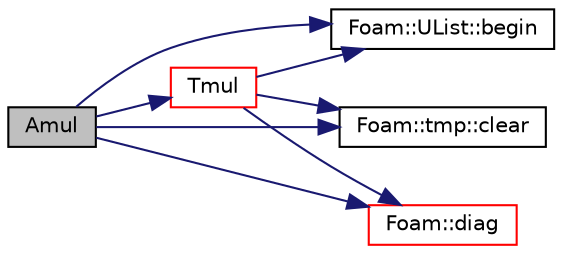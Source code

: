 digraph "Amul"
{
  bgcolor="transparent";
  edge [fontname="Helvetica",fontsize="10",labelfontname="Helvetica",labelfontsize="10"];
  node [fontname="Helvetica",fontsize="10",shape=record];
  rankdir="LR";
  Node1017 [label="Amul",height=0.2,width=0.4,color="black", fillcolor="grey75", style="filled", fontcolor="black"];
  Node1017 -> Node1018 [color="midnightblue",fontsize="10",style="solid",fontname="Helvetica"];
  Node1018 [label="Foam::UList::begin",height=0.2,width=0.4,color="black",URL="$a26837.html#a8a0643ef7f391465066f7f07d45ce934",tooltip="Return an iterator to begin traversing the UList. "];
  Node1017 -> Node1019 [color="midnightblue",fontsize="10",style="solid",fontname="Helvetica"];
  Node1019 [label="Foam::tmp::clear",height=0.2,width=0.4,color="black",URL="$a27077.html#adf1d9633e64d0de6a36e0af17ccd8163",tooltip="If object pointer points to valid object: "];
  Node1017 -> Node1020 [color="midnightblue",fontsize="10",style="solid",fontname="Helvetica"];
  Node1020 [label="Foam::diag",height=0.2,width=0.4,color="red",URL="$a21851.html#a8cdb0ba0633c91ed7041368519cd217c"];
  Node1017 -> Node1025 [color="midnightblue",fontsize="10",style="solid",fontname="Helvetica"];
  Node1025 [label="Tmul",height=0.2,width=0.4,color="red",URL="$a27929.html#a3732af38643bedfc7148b63abc859fec",tooltip="Matrix transpose multiplication with updated interfaces. "];
  Node1025 -> Node1018 [color="midnightblue",fontsize="10",style="solid",fontname="Helvetica"];
  Node1025 -> Node1020 [color="midnightblue",fontsize="10",style="solid",fontname="Helvetica"];
  Node1025 -> Node1019 [color="midnightblue",fontsize="10",style="solid",fontname="Helvetica"];
}
